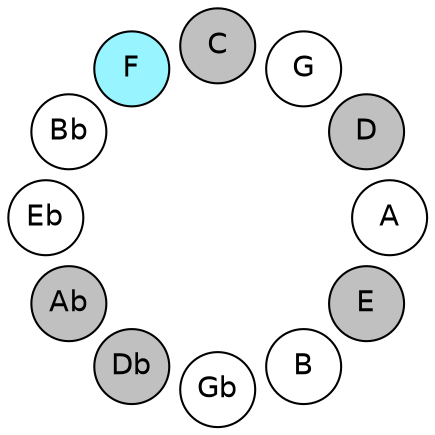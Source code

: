 
graph {

layout = circo;
mindist = .1

node [shape = circle, fontname = Helvetica, margin = 0, style = filled]
edge [style=invis]

subgraph 1 {
	E -- B -- Gb -- Db -- Ab -- Eb -- Bb -- F -- C -- G -- D -- A -- E
}

E [fillcolor = gray];
B [fillcolor = white];
Gb [fillcolor = white];
Db [fillcolor = gray];
Ab [fillcolor = gray];
Eb [fillcolor = white];
Bb [fillcolor = white];
F [fillcolor = cadetblue1];
C [fillcolor = gray];
G [fillcolor = white];
D [fillcolor = gray];
A [fillcolor = white];
}

